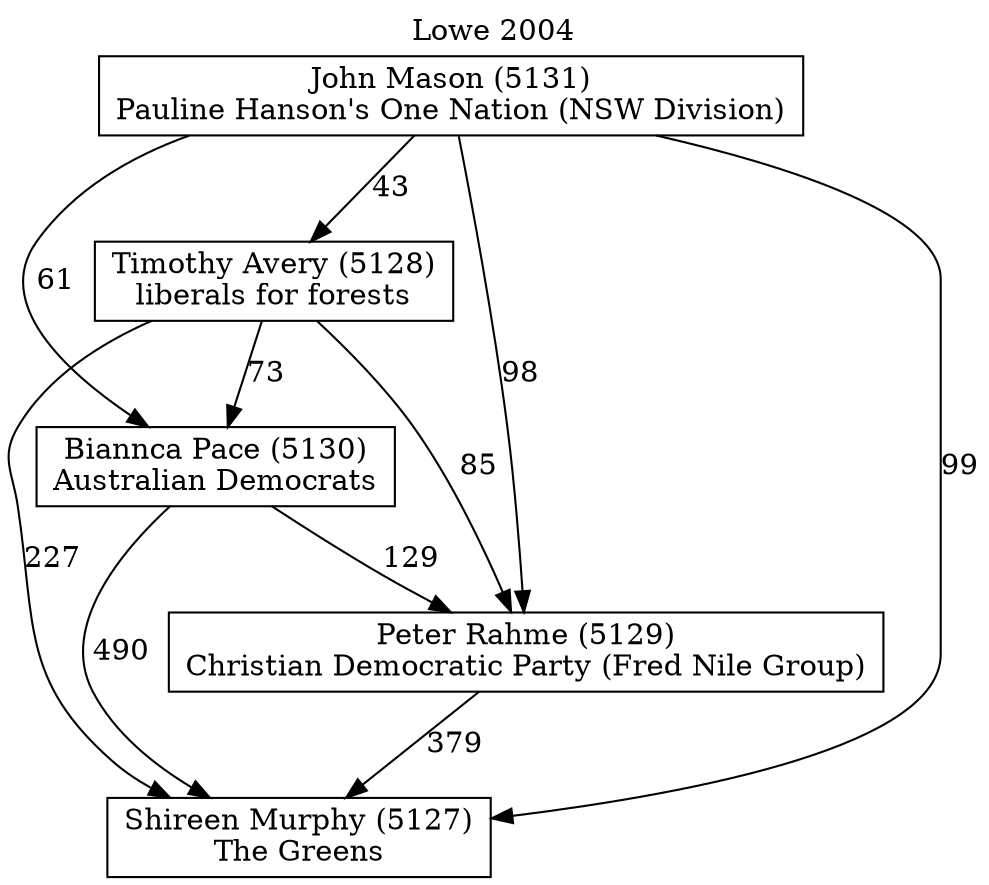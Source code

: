 // House preference flow
digraph "Shireen Murphy (5127)_Lowe_2004" {
	graph [label="Lowe 2004" labelloc=t mclimit=10]
	node [shape=box]
	"Shireen Murphy (5127)" [label="Shireen Murphy (5127)
The Greens"]
	"Peter Rahme (5129)" [label="Peter Rahme (5129)
Christian Democratic Party (Fred Nile Group)"]
	"Biannca Pace (5130)" [label="Biannca Pace (5130)
Australian Democrats"]
	"Timothy Avery (5128)" [label="Timothy Avery (5128)
liberals for forests"]
	"John Mason (5131)" [label="John Mason (5131)
Pauline Hanson's One Nation (NSW Division)"]
	"Shireen Murphy (5127)" [label="Shireen Murphy (5127)
The Greens"]
	"Biannca Pace (5130)" [label="Biannca Pace (5130)
Australian Democrats"]
	"Timothy Avery (5128)" [label="Timothy Avery (5128)
liberals for forests"]
	"John Mason (5131)" [label="John Mason (5131)
Pauline Hanson's One Nation (NSW Division)"]
	"Shireen Murphy (5127)" [label="Shireen Murphy (5127)
The Greens"]
	"Timothy Avery (5128)" [label="Timothy Avery (5128)
liberals for forests"]
	"John Mason (5131)" [label="John Mason (5131)
Pauline Hanson's One Nation (NSW Division)"]
	"Shireen Murphy (5127)" [label="Shireen Murphy (5127)
The Greens"]
	"John Mason (5131)" [label="John Mason (5131)
Pauline Hanson's One Nation (NSW Division)"]
	"John Mason (5131)" [label="John Mason (5131)
Pauline Hanson's One Nation (NSW Division)"]
	"Timothy Avery (5128)" [label="Timothy Avery (5128)
liberals for forests"]
	"John Mason (5131)" [label="John Mason (5131)
Pauline Hanson's One Nation (NSW Division)"]
	"John Mason (5131)" [label="John Mason (5131)
Pauline Hanson's One Nation (NSW Division)"]
	"Biannca Pace (5130)" [label="Biannca Pace (5130)
Australian Democrats"]
	"Timothy Avery (5128)" [label="Timothy Avery (5128)
liberals for forests"]
	"John Mason (5131)" [label="John Mason (5131)
Pauline Hanson's One Nation (NSW Division)"]
	"Biannca Pace (5130)" [label="Biannca Pace (5130)
Australian Democrats"]
	"John Mason (5131)" [label="John Mason (5131)
Pauline Hanson's One Nation (NSW Division)"]
	"John Mason (5131)" [label="John Mason (5131)
Pauline Hanson's One Nation (NSW Division)"]
	"Timothy Avery (5128)" [label="Timothy Avery (5128)
liberals for forests"]
	"John Mason (5131)" [label="John Mason (5131)
Pauline Hanson's One Nation (NSW Division)"]
	"John Mason (5131)" [label="John Mason (5131)
Pauline Hanson's One Nation (NSW Division)"]
	"Peter Rahme (5129)" [label="Peter Rahme (5129)
Christian Democratic Party (Fred Nile Group)"]
	"Biannca Pace (5130)" [label="Biannca Pace (5130)
Australian Democrats"]
	"Timothy Avery (5128)" [label="Timothy Avery (5128)
liberals for forests"]
	"John Mason (5131)" [label="John Mason (5131)
Pauline Hanson's One Nation (NSW Division)"]
	"Peter Rahme (5129)" [label="Peter Rahme (5129)
Christian Democratic Party (Fred Nile Group)"]
	"Timothy Avery (5128)" [label="Timothy Avery (5128)
liberals for forests"]
	"John Mason (5131)" [label="John Mason (5131)
Pauline Hanson's One Nation (NSW Division)"]
	"Peter Rahme (5129)" [label="Peter Rahme (5129)
Christian Democratic Party (Fred Nile Group)"]
	"John Mason (5131)" [label="John Mason (5131)
Pauline Hanson's One Nation (NSW Division)"]
	"John Mason (5131)" [label="John Mason (5131)
Pauline Hanson's One Nation (NSW Division)"]
	"Timothy Avery (5128)" [label="Timothy Avery (5128)
liberals for forests"]
	"John Mason (5131)" [label="John Mason (5131)
Pauline Hanson's One Nation (NSW Division)"]
	"John Mason (5131)" [label="John Mason (5131)
Pauline Hanson's One Nation (NSW Division)"]
	"Biannca Pace (5130)" [label="Biannca Pace (5130)
Australian Democrats"]
	"Timothy Avery (5128)" [label="Timothy Avery (5128)
liberals for forests"]
	"John Mason (5131)" [label="John Mason (5131)
Pauline Hanson's One Nation (NSW Division)"]
	"Biannca Pace (5130)" [label="Biannca Pace (5130)
Australian Democrats"]
	"John Mason (5131)" [label="John Mason (5131)
Pauline Hanson's One Nation (NSW Division)"]
	"John Mason (5131)" [label="John Mason (5131)
Pauline Hanson's One Nation (NSW Division)"]
	"Timothy Avery (5128)" [label="Timothy Avery (5128)
liberals for forests"]
	"John Mason (5131)" [label="John Mason (5131)
Pauline Hanson's One Nation (NSW Division)"]
	"John Mason (5131)" [label="John Mason (5131)
Pauline Hanson's One Nation (NSW Division)"]
	"Peter Rahme (5129)" -> "Shireen Murphy (5127)" [label=379]
	"Biannca Pace (5130)" -> "Peter Rahme (5129)" [label=129]
	"Timothy Avery (5128)" -> "Biannca Pace (5130)" [label=73]
	"John Mason (5131)" -> "Timothy Avery (5128)" [label=43]
	"Biannca Pace (5130)" -> "Shireen Murphy (5127)" [label=490]
	"Timothy Avery (5128)" -> "Shireen Murphy (5127)" [label=227]
	"John Mason (5131)" -> "Shireen Murphy (5127)" [label=99]
	"John Mason (5131)" -> "Biannca Pace (5130)" [label=61]
	"Timothy Avery (5128)" -> "Peter Rahme (5129)" [label=85]
	"John Mason (5131)" -> "Peter Rahme (5129)" [label=98]
}
